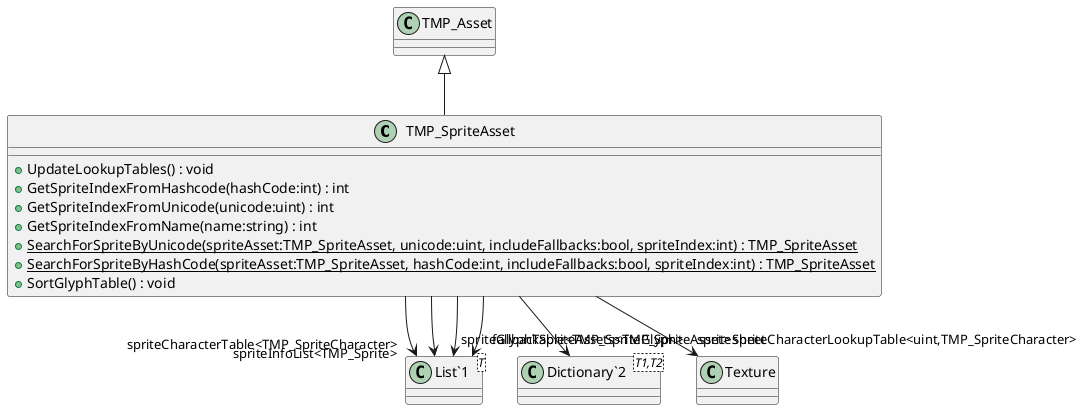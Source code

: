 @startuml
class TMP_SpriteAsset {
    + UpdateLookupTables() : void
    + GetSpriteIndexFromHashcode(hashCode:int) : int
    + GetSpriteIndexFromUnicode(unicode:uint) : int
    + GetSpriteIndexFromName(name:string) : int
    + {static} SearchForSpriteByUnicode(spriteAsset:TMP_SpriteAsset, unicode:uint, includeFallbacks:bool, spriteIndex:int) : TMP_SpriteAsset
    + {static} SearchForSpriteByHashCode(spriteAsset:TMP_SpriteAsset, hashCode:int, includeFallbacks:bool, spriteIndex:int) : TMP_SpriteAsset
    + SortGlyphTable() : void
}
class "List`1"<T> {
}
class "Dictionary`2"<T1,T2> {
}
TMP_Asset <|-- TMP_SpriteAsset
TMP_SpriteAsset --> "spriteSheet" Texture
TMP_SpriteAsset --> "spriteCharacterTable<TMP_SpriteCharacter>" "List`1"
TMP_SpriteAsset --> "spriteCharacterLookupTable<uint,TMP_SpriteCharacter>" "Dictionary`2"
TMP_SpriteAsset --> "spriteGlyphTable<TMP_SpriteGlyph>" "List`1"
TMP_SpriteAsset --> "spriteInfoList<TMP_Sprite>" "List`1"
TMP_SpriteAsset --> "fallbackSpriteAssets<TMP_SpriteAsset>" "List`1"
@enduml
